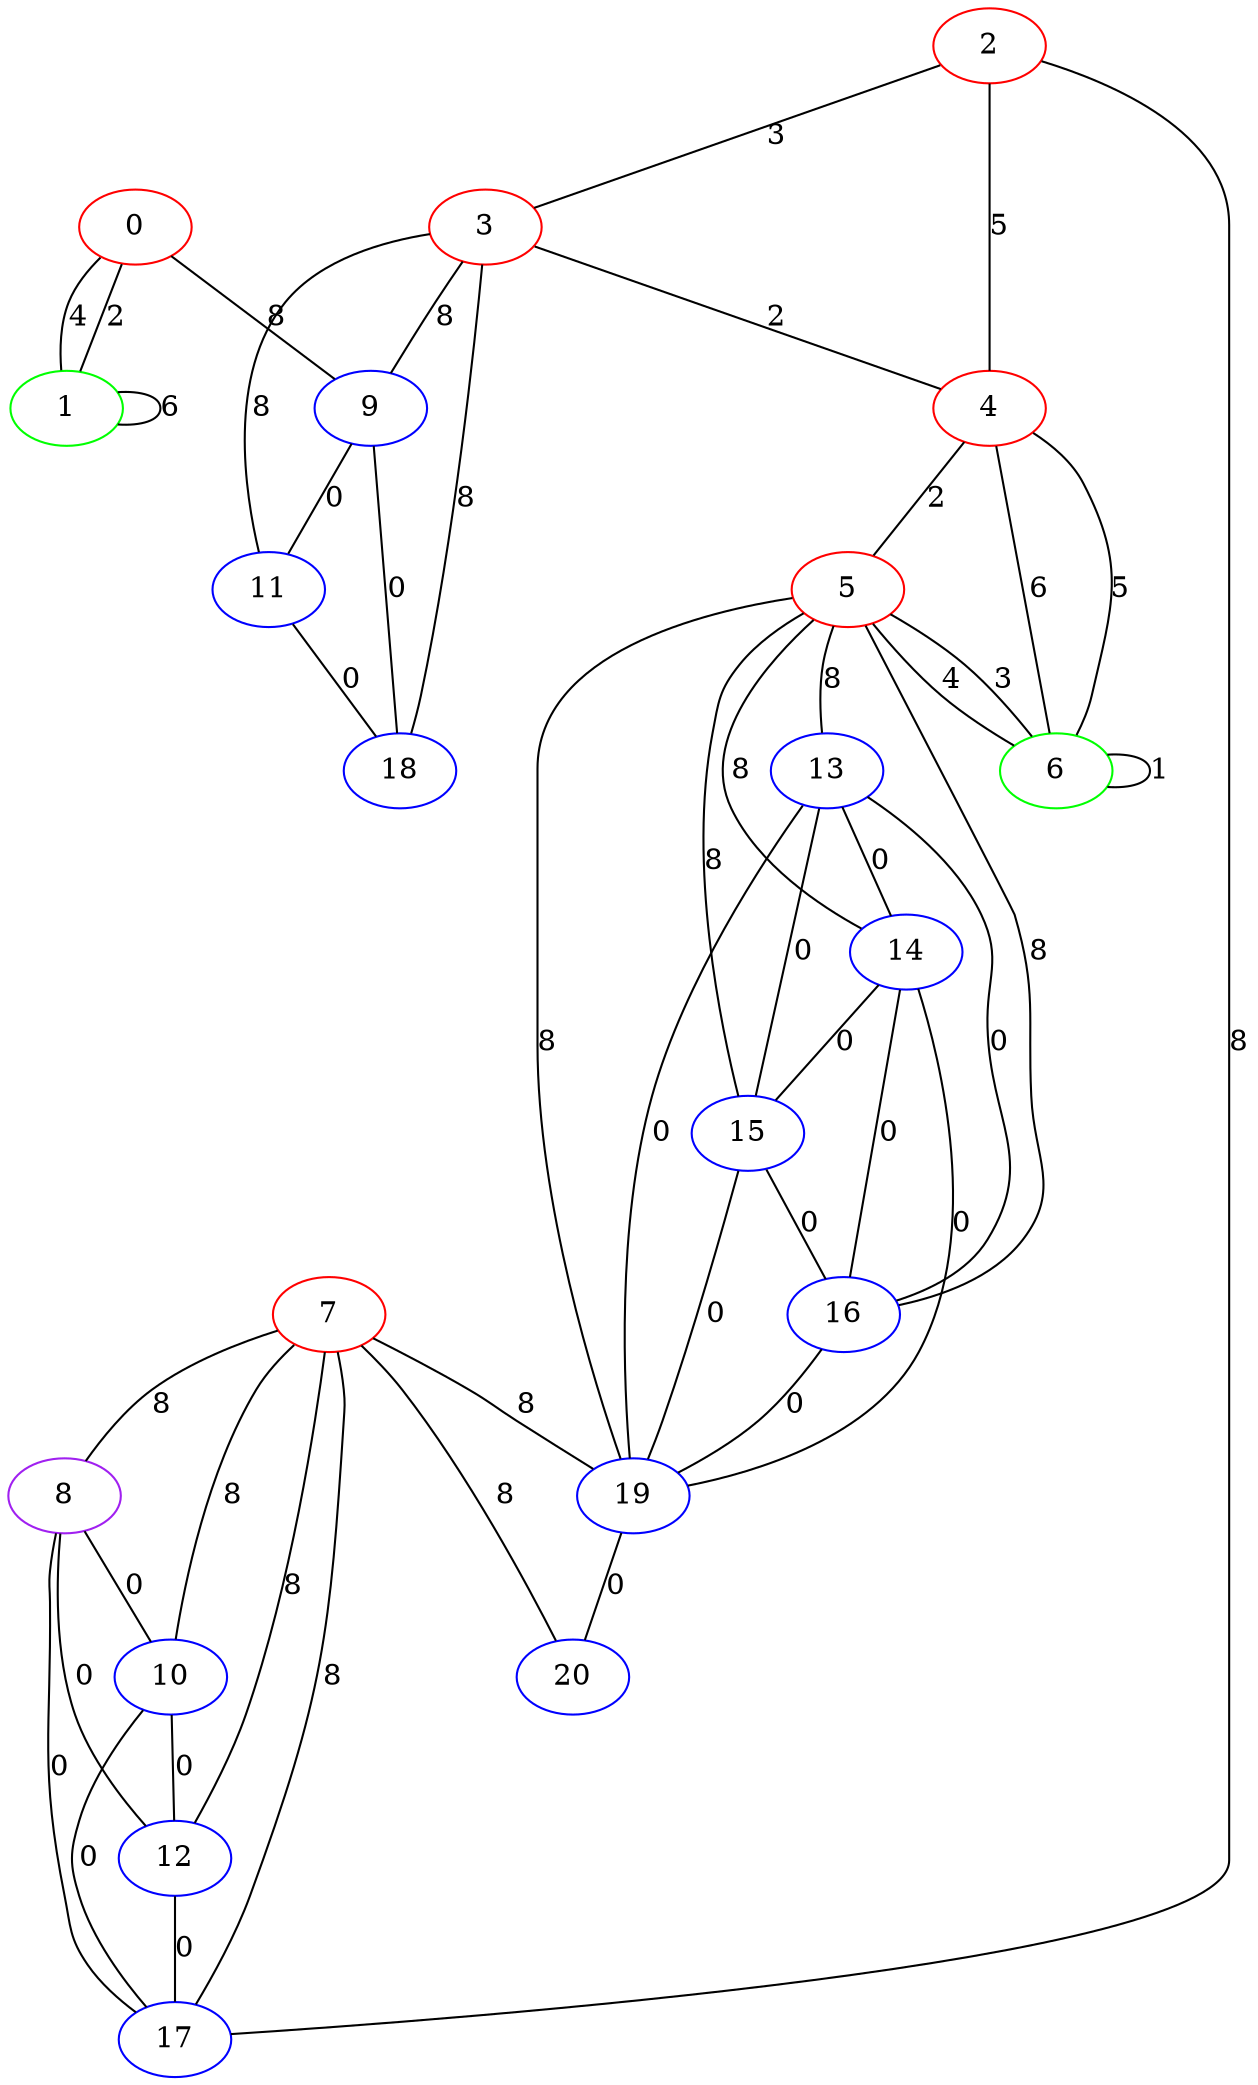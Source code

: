 graph "" {
0 [color=red, weight=1];
1 [color=green, weight=2];
2 [color=red, weight=1];
3 [color=red, weight=1];
4 [color=red, weight=1];
5 [color=red, weight=1];
6 [color=green, weight=2];
7 [color=red, weight=1];
8 [color=purple, weight=4];
9 [color=blue, weight=3];
10 [color=blue, weight=3];
11 [color=blue, weight=3];
12 [color=blue, weight=3];
13 [color=blue, weight=3];
14 [color=blue, weight=3];
15 [color=blue, weight=3];
16 [color=blue, weight=3];
17 [color=blue, weight=3];
18 [color=blue, weight=3];
19 [color=blue, weight=3];
20 [color=blue, weight=3];
0 -- 1  [key=0, label=2];
0 -- 1  [key=1, label=4];
0 -- 9  [key=0, label=8];
1 -- 1  [key=0, label=6];
2 -- 17  [key=0, label=8];
2 -- 3  [key=0, label=3];
2 -- 4  [key=0, label=5];
3 -- 9  [key=0, label=8];
3 -- 11  [key=0, label=8];
3 -- 4  [key=0, label=2];
3 -- 18  [key=0, label=8];
4 -- 5  [key=0, label=2];
4 -- 6  [key=0, label=5];
4 -- 6  [key=1, label=6];
5 -- 6  [key=0, label=3];
5 -- 6  [key=1, label=4];
5 -- 13  [key=0, label=8];
5 -- 14  [key=0, label=8];
5 -- 15  [key=0, label=8];
5 -- 16  [key=0, label=8];
5 -- 19  [key=0, label=8];
6 -- 6  [key=0, label=1];
7 -- 8  [key=0, label=8];
7 -- 10  [key=0, label=8];
7 -- 12  [key=0, label=8];
7 -- 17  [key=0, label=8];
7 -- 19  [key=0, label=8];
7 -- 20  [key=0, label=8];
8 -- 17  [key=0, label=0];
8 -- 10  [key=0, label=0];
8 -- 12  [key=0, label=0];
9 -- 18  [key=0, label=0];
9 -- 11  [key=0, label=0];
10 -- 17  [key=0, label=0];
10 -- 12  [key=0, label=0];
11 -- 18  [key=0, label=0];
12 -- 17  [key=0, label=0];
13 -- 16  [key=0, label=0];
13 -- 19  [key=0, label=0];
13 -- 14  [key=0, label=0];
13 -- 15  [key=0, label=0];
14 -- 16  [key=0, label=0];
14 -- 19  [key=0, label=0];
14 -- 15  [key=0, label=0];
15 -- 16  [key=0, label=0];
15 -- 19  [key=0, label=0];
16 -- 19  [key=0, label=0];
19 -- 20  [key=0, label=0];
}
